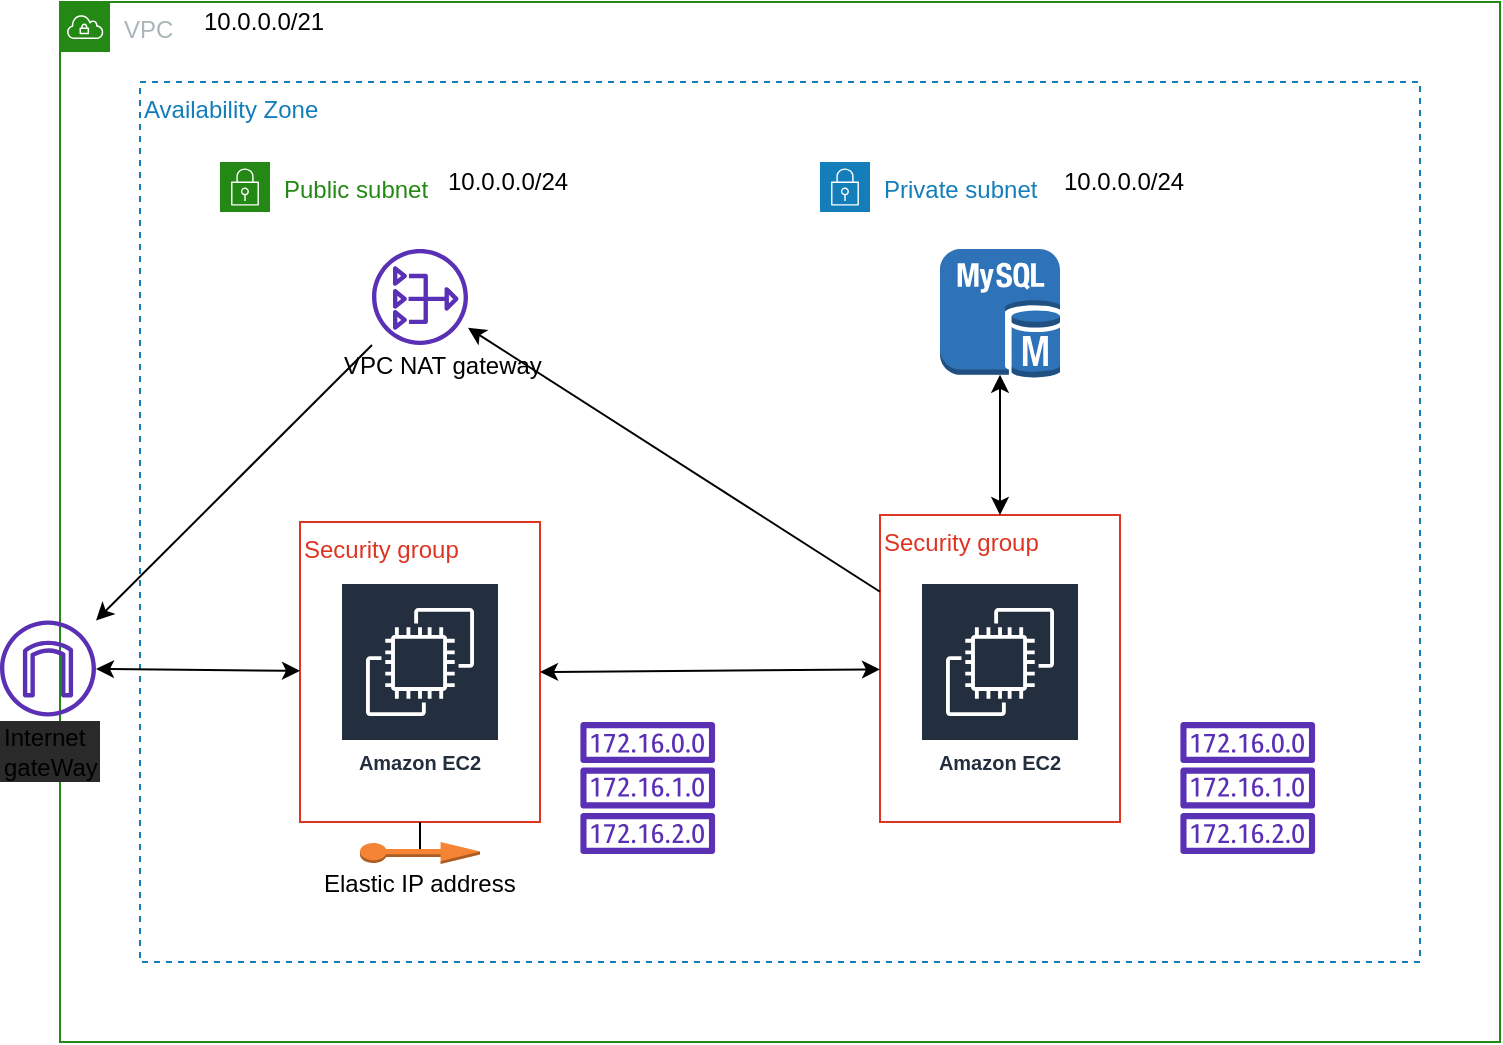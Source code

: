 <mxfile version="13.10.0" type="embed">
    <diagram id="FXTI15I4vOfq0KXlOxvD" name="ページ1">
        <mxGraphModel dx="822" dy="577" grid="1" gridSize="10" guides="1" tooltips="1" connect="1" arrows="1" fold="1" page="1" pageScale="1" pageWidth="827" pageHeight="1169" math="0" shadow="0">
            <root>
                <mxCell id="0"/>
                <mxCell id="1" parent="0"/>
                <mxCell id="6" value="VPC" style="points=[[0,0],[0.25,0],[0.5,0],[0.75,0],[1,0],[1,0.25],[1,0.5],[1,0.75],[1,1],[0.75,1],[0.5,1],[0.25,1],[0,1],[0,0.75],[0,0.5],[0,0.25]];outlineConnect=0;gradientColor=none;html=1;whiteSpace=wrap;fontSize=12;fontStyle=0;shape=mxgraph.aws4.group;grIcon=mxgraph.aws4.group_vpc;strokeColor=#248814;fillColor=none;verticalAlign=top;align=left;spacingLeft=30;fontColor=#AAB7B8;dashed=0;" vertex="1" parent="1">
                    <mxGeometry x="40" y="80" width="720" height="520" as="geometry"/>
                </mxCell>
                <mxCell id="5" value="Availability Zone" style="fillColor=none;strokeColor=#147EBA;dashed=1;verticalAlign=top;fontStyle=0;fontColor=#147EBA;align=left;" vertex="1" parent="1">
                    <mxGeometry x="80" y="120" width="640" height="440" as="geometry"/>
                </mxCell>
                <mxCell id="10" value="Private subnet" style="points=[[0,0],[0.25,0],[0.5,0],[0.75,0],[1,0],[1,0.25],[1,0.5],[1,0.75],[1,1],[0.75,1],[0.5,1],[0.25,1],[0,1],[0,0.75],[0,0.5],[0,0.25]];outlineConnect=0;gradientColor=none;html=1;whiteSpace=wrap;fontSize=12;fontStyle=0;shape=mxgraph.aws4.group;grIcon=mxgraph.aws4.group_security_group;grStroke=0;strokeColor=#147EBA;verticalAlign=top;align=left;spacingLeft=30;fontColor=#147EBA;dashed=0;" vertex="1" parent="1">
                    <mxGeometry x="420" y="160" width="260" height="360" as="geometry"/>
                </mxCell>
                <mxCell id="11" value="Public subnet" style="points=[[0,0],[0.25,0],[0.5,0],[0.75,0],[1,0],[1,0.25],[1,0.5],[1,0.75],[1,1],[0.75,1],[0.5,1],[0.25,1],[0,1],[0,0.75],[0,0.5],[0,0.25]];outlineConnect=0;gradientColor=none;html=1;whiteSpace=wrap;fontSize=12;fontStyle=0;shape=mxgraph.aws4.group;grIcon=mxgraph.aws4.group_security_group;grStroke=0;verticalAlign=top;align=left;spacingLeft=30;fontColor=#248814;dashed=0;strokeColor=#248814;" vertex="1" parent="1">
                    <mxGeometry x="120" y="160" width="260" height="360" as="geometry"/>
                </mxCell>
                <mxCell id="13" value="" style="outlineConnect=0;fontColor=#232F3E;gradientColor=none;fillColor=#5A30B5;strokeColor=none;dashed=0;verticalLabelPosition=bottom;verticalAlign=top;align=center;html=1;fontSize=12;fontStyle=0;aspect=fixed;pointerEvents=1;shape=mxgraph.aws4.internet_gateway;" vertex="1" parent="1">
                    <mxGeometry x="10" y="389.25" width="48" height="48" as="geometry"/>
                </mxCell>
                <mxCell id="14" value="" style="outlineConnect=0;fontColor=#232F3E;gradientColor=none;fillColor=#5A30B5;strokeColor=none;dashed=0;verticalLabelPosition=bottom;verticalAlign=top;align=center;html=1;fontSize=12;fontStyle=0;aspect=fixed;pointerEvents=1;shape=mxgraph.aws4.nat_gateway;" vertex="1" parent="1">
                    <mxGeometry x="196" y="203.5" width="48" height="48" as="geometry"/>
                </mxCell>
                <mxCell id="16" value="" style="outlineConnect=0;dashed=0;verticalLabelPosition=bottom;verticalAlign=top;align=center;html=1;shape=mxgraph.aws3.elastic_ip;fillColor=#F58534;gradientColor=none;strokeColor=#f0f0f0;" vertex="1" parent="1">
                    <mxGeometry x="190" y="500" width="60" height="11" as="geometry"/>
                </mxCell>
                <mxCell id="17" value="Internet&lt;br&gt;gateWay" style="rounded=0;whiteSpace=wrap;html=1;fillColor=#2a2a2a;align=left;strokeColor=none;" vertex="1" parent="1">
                    <mxGeometry x="10" y="439.5" width="50" height="30.5" as="geometry"/>
                </mxCell>
                <mxCell id="18" value="" style="outlineConnect=0;fontColor=#232F3E;gradientColor=none;fillColor=#5A30B5;strokeColor=none;dashed=0;verticalLabelPosition=bottom;verticalAlign=top;align=center;html=1;fontSize=12;fontStyle=0;aspect=fixed;pointerEvents=1;shape=mxgraph.aws4.route_table;" vertex="1" parent="1">
                    <mxGeometry x="600" y="440" width="67.74" height="66" as="geometry"/>
                </mxCell>
                <mxCell id="21" value="" style="outlineConnect=0;fontColor=#232F3E;gradientColor=none;fillColor=#5A30B5;strokeColor=none;dashed=0;verticalLabelPosition=bottom;verticalAlign=top;align=center;html=1;fontSize=12;fontStyle=0;aspect=fixed;pointerEvents=1;shape=mxgraph.aws4.route_table;" vertex="1" parent="1">
                    <mxGeometry x="300" y="440" width="67.74" height="66" as="geometry"/>
                </mxCell>
                <mxCell id="22" value="Amazon EC2" style="outlineConnect=0;fontColor=#232F3E;gradientColor=none;strokeColor=#ffffff;fillColor=#232F3E;dashed=0;verticalLabelPosition=middle;verticalAlign=bottom;align=center;html=1;whiteSpace=wrap;fontSize=10;fontStyle=1;spacing=3;shape=mxgraph.aws4.productIcon;prIcon=mxgraph.aws4.ec2;" vertex="1" parent="1">
                    <mxGeometry x="180" y="370" width="80" height="100" as="geometry"/>
                </mxCell>
                <mxCell id="23" value="Amazon EC2" style="outlineConnect=0;fontColor=#232F3E;gradientColor=none;strokeColor=#ffffff;fillColor=#232F3E;dashed=0;verticalLabelPosition=middle;verticalAlign=bottom;align=center;html=1;whiteSpace=wrap;fontSize=10;fontStyle=1;spacing=3;shape=mxgraph.aws4.productIcon;prIcon=mxgraph.aws4.ec2;" vertex="1" parent="1">
                    <mxGeometry x="470" y="370" width="80" height="100" as="geometry"/>
                </mxCell>
                <mxCell id="25" value="Security group" style="fillColor=none;strokeColor=#DD3522;verticalAlign=top;fontStyle=0;fontColor=#DD3522;align=left;" vertex="1" parent="1">
                    <mxGeometry x="450" y="336.5" width="120" height="153.5" as="geometry"/>
                </mxCell>
                <mxCell id="26" value="Security group" style="fillColor=none;strokeColor=#DD3522;verticalAlign=top;fontStyle=0;fontColor=#DD3522;align=left;" vertex="1" parent="1">
                    <mxGeometry x="160" y="340" width="120" height="150" as="geometry"/>
                </mxCell>
                <mxCell id="29" value="" style="endArrow=classic;startArrow=classic;html=1;" edge="1" parent="1" source="13" target="26">
                    <mxGeometry width="50" height="50" relative="1" as="geometry">
                        <mxPoint x="70" y="413" as="sourcePoint"/>
                        <mxPoint x="110" y="359.5" as="targetPoint"/>
                    </mxGeometry>
                </mxCell>
                <mxCell id="38" value="" style="endArrow=classic;startArrow=classic;html=1;exitX=1;exitY=0.5;exitDx=0;exitDy=0;" edge="1" parent="1" source="26" target="25">
                    <mxGeometry width="50" height="50" relative="1" as="geometry">
                        <mxPoint x="390" y="450" as="sourcePoint"/>
                        <mxPoint x="440" y="400" as="targetPoint"/>
                    </mxGeometry>
                </mxCell>
                <mxCell id="39" value="" style="endArrow=classic;html=1;exitX=0;exitY=0.25;exitDx=0;exitDy=0;" edge="1" parent="1" source="25" target="14">
                    <mxGeometry width="50" height="50" relative="1" as="geometry">
                        <mxPoint x="390" y="450" as="sourcePoint"/>
                        <mxPoint x="440" y="400" as="targetPoint"/>
                        <Array as="points"/>
                    </mxGeometry>
                </mxCell>
                <mxCell id="41" value="" style="endArrow=classic;html=1;" edge="1" parent="1" source="14" target="13">
                    <mxGeometry width="50" height="50" relative="1" as="geometry">
                        <mxPoint x="200" y="300" as="sourcePoint"/>
                        <mxPoint x="440" y="400" as="targetPoint"/>
                    </mxGeometry>
                </mxCell>
                <mxCell id="42" value="" style="outlineConnect=0;dashed=0;verticalLabelPosition=bottom;verticalAlign=top;align=center;html=1;shape=mxgraph.aws3.mysql_db_instance;fillColor=#2E73B8;gradientColor=none;strokeColor=#f0f0f0;" vertex="1" parent="1">
                    <mxGeometry x="480" y="203.5" width="60" height="64.5" as="geometry"/>
                </mxCell>
                <mxCell id="43" value="" style="endArrow=classic;startArrow=classic;html=1;exitX=0.5;exitY=0;exitDx=0;exitDy=0;entryX=0.5;entryY=0.975;entryDx=0;entryDy=0;entryPerimeter=0;" edge="1" parent="1" source="25" target="42">
                    <mxGeometry width="50" height="50" relative="1" as="geometry">
                        <mxPoint x="390" y="450" as="sourcePoint"/>
                        <mxPoint x="440" y="400" as="targetPoint"/>
                    </mxGeometry>
                </mxCell>
                <mxCell id="46" value="" style="endArrow=none;html=1;entryX=0.5;entryY=1;entryDx=0;entryDy=0;exitX=0.5;exitY=0.32;exitDx=0;exitDy=0;exitPerimeter=0;" edge="1" parent="1" source="16" target="26">
                    <mxGeometry width="50" height="50" relative="1" as="geometry">
                        <mxPoint x="390" y="350" as="sourcePoint"/>
                        <mxPoint x="440" y="300" as="targetPoint"/>
                    </mxGeometry>
                </mxCell>
                <mxCell id="47" value="VPC NAT gateway" style="rounded=0;whiteSpace=wrap;html=1;align=left;fillColor=none;strokeColor=none;" vertex="1" parent="1">
                    <mxGeometry x="180" y="251.5" width="110" height="20" as="geometry"/>
                </mxCell>
                <mxCell id="48" value="Elastic IP address" style="rounded=0;whiteSpace=wrap;html=1;fillColor=none;align=left;strokeColor=none;" vertex="1" parent="1">
                    <mxGeometry x="170" y="511" width="100" height="20" as="geometry"/>
                </mxCell>
                <mxCell id="49" value="10.0.0.0/21" style="rounded=0;whiteSpace=wrap;html=1;fillColor=none;align=left;strokeColor=none;" vertex="1" parent="1">
                    <mxGeometry x="110" y="80" width="70" height="20" as="geometry"/>
                </mxCell>
                <mxCell id="50" value="10.0.0.0/24" style="rounded=0;whiteSpace=wrap;html=1;fillColor=none;align=left;strokeColor=none;" vertex="1" parent="1">
                    <mxGeometry x="232" y="160" width="70" height="20" as="geometry"/>
                </mxCell>
                <mxCell id="51" value="10.0.0.0/24" style="rounded=0;whiteSpace=wrap;html=1;fillColor=none;align=left;strokeColor=none;" vertex="1" parent="1">
                    <mxGeometry x="540" y="160" width="70" height="20" as="geometry"/>
                </mxCell>
            </root>
        </mxGraphModel>
    </diagram>
</mxfile>